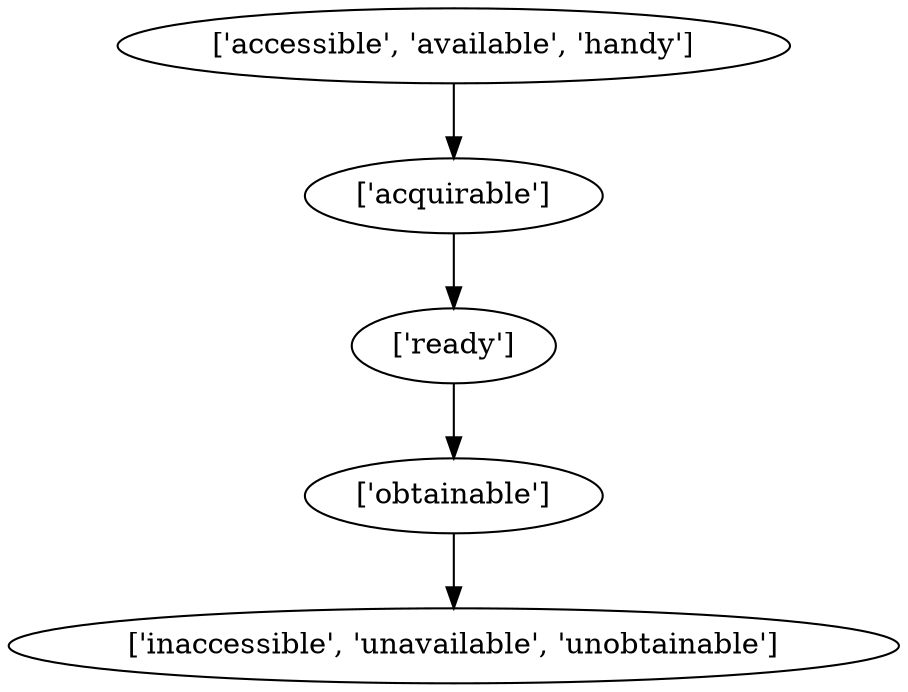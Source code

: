 strict digraph  {
	"['obtainable']" -> "['inaccessible', 'unavailable', 'unobtainable']";
	"['acquirable']" -> "['ready']";
	"['ready']" -> "['obtainable']";
	"['accessible', 'available', 'handy']" -> "['acquirable']";
}
